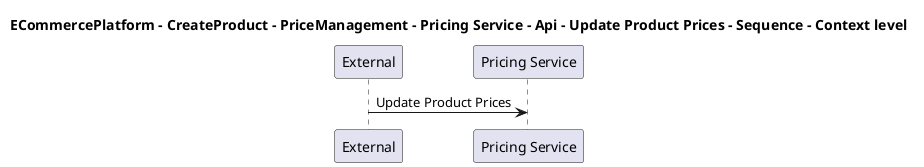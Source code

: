 @startuml

title ECommercePlatform - CreateProduct - PriceManagement - Pricing Service - Api - Update Product Prices - Sequence - Context level

participant "External" as C4InterFlow.SoftwareSystems.ExternalSystem
participant "Pricing Service" as ECommercePlatform.CreateProduct.PriceManagement.SoftwareSystems.PricingService

C4InterFlow.SoftwareSystems.ExternalSystem -> ECommercePlatform.CreateProduct.PriceManagement.SoftwareSystems.PricingService : Update Product Prices


@enduml
